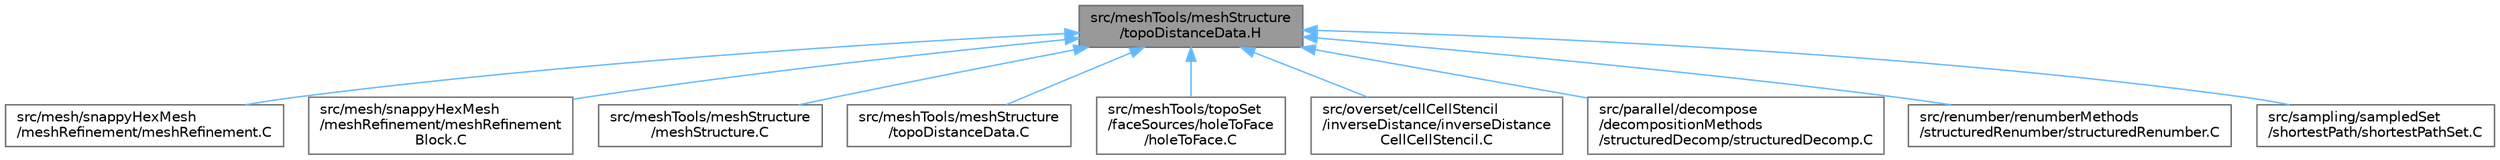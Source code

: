 digraph "src/meshTools/meshStructure/topoDistanceData.H"
{
 // LATEX_PDF_SIZE
  bgcolor="transparent";
  edge [fontname=Helvetica,fontsize=10,labelfontname=Helvetica,labelfontsize=10];
  node [fontname=Helvetica,fontsize=10,shape=box,height=0.2,width=0.4];
  Node1 [id="Node000001",label="src/meshTools/meshStructure\l/topoDistanceData.H",height=0.2,width=0.4,color="gray40", fillcolor="grey60", style="filled", fontcolor="black",tooltip=" "];
  Node1 -> Node2 [id="edge1_Node000001_Node000002",dir="back",color="steelblue1",style="solid",tooltip=" "];
  Node2 [id="Node000002",label="src/mesh/snappyHexMesh\l/meshRefinement/meshRefinement.C",height=0.2,width=0.4,color="grey40", fillcolor="white", style="filled",URL="$meshRefinement_8C.html",tooltip=" "];
  Node1 -> Node3 [id="edge2_Node000001_Node000003",dir="back",color="steelblue1",style="solid",tooltip=" "];
  Node3 [id="Node000003",label="src/mesh/snappyHexMesh\l/meshRefinement/meshRefinement\lBlock.C",height=0.2,width=0.4,color="grey40", fillcolor="white", style="filled",URL="$meshRefinementBlock_8C.html",tooltip=" "];
  Node1 -> Node4 [id="edge3_Node000001_Node000004",dir="back",color="steelblue1",style="solid",tooltip=" "];
  Node4 [id="Node000004",label="src/meshTools/meshStructure\l/meshStructure.C",height=0.2,width=0.4,color="grey40", fillcolor="white", style="filled",URL="$meshStructure_8C.html",tooltip=" "];
  Node1 -> Node5 [id="edge4_Node000001_Node000005",dir="back",color="steelblue1",style="solid",tooltip=" "];
  Node5 [id="Node000005",label="src/meshTools/meshStructure\l/topoDistanceData.C",height=0.2,width=0.4,color="grey40", fillcolor="white", style="filled",URL="$topoDistanceData_8C.html",tooltip=" "];
  Node1 -> Node6 [id="edge5_Node000001_Node000006",dir="back",color="steelblue1",style="solid",tooltip=" "];
  Node6 [id="Node000006",label="src/meshTools/topoSet\l/faceSources/holeToFace\l/holeToFace.C",height=0.2,width=0.4,color="grey40", fillcolor="white", style="filled",URL="$holeToFace_8C.html",tooltip=" "];
  Node1 -> Node7 [id="edge6_Node000001_Node000007",dir="back",color="steelblue1",style="solid",tooltip=" "];
  Node7 [id="Node000007",label="src/overset/cellCellStencil\l/inverseDistance/inverseDistance\lCellCellStencil.C",height=0.2,width=0.4,color="grey40", fillcolor="white", style="filled",URL="$inverseDistanceCellCellStencil_8C.html",tooltip=" "];
  Node1 -> Node8 [id="edge7_Node000001_Node000008",dir="back",color="steelblue1",style="solid",tooltip=" "];
  Node8 [id="Node000008",label="src/parallel/decompose\l/decompositionMethods\l/structuredDecomp/structuredDecomp.C",height=0.2,width=0.4,color="grey40", fillcolor="white", style="filled",URL="$structuredDecomp_8C.html",tooltip=" "];
  Node1 -> Node9 [id="edge8_Node000001_Node000009",dir="back",color="steelblue1",style="solid",tooltip=" "];
  Node9 [id="Node000009",label="src/renumber/renumberMethods\l/structuredRenumber/structuredRenumber.C",height=0.2,width=0.4,color="grey40", fillcolor="white", style="filled",URL="$structuredRenumber_8C.html",tooltip=" "];
  Node1 -> Node10 [id="edge9_Node000001_Node000010",dir="back",color="steelblue1",style="solid",tooltip=" "];
  Node10 [id="Node000010",label="src/sampling/sampledSet\l/shortestPath/shortestPathSet.C",height=0.2,width=0.4,color="grey40", fillcolor="white", style="filled",URL="$shortestPathSet_8C.html",tooltip=" "];
}
